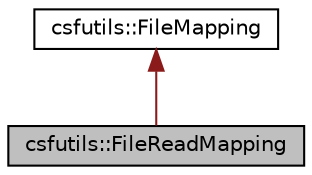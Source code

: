 digraph "csfutils::FileReadMapping"
{
 // LATEX_PDF_SIZE
  edge [fontname="Helvetica",fontsize="10",labelfontname="Helvetica",labelfontsize="10"];
  node [fontname="Helvetica",fontsize="10",shape=record];
  Node1 [label="csfutils::FileReadMapping",height=0.2,width=0.4,color="black", fillcolor="grey75", style="filled", fontcolor="black",tooltip=" "];
  Node2 -> Node1 [dir="back",color="firebrick4",fontsize="10",style="solid",fontname="Helvetica"];
  Node2 [label="csfutils::FileMapping",height=0.2,width=0.4,color="black", fillcolor="white", style="filled",URL="$classcsfutils_1_1_file_mapping.html",tooltip=" "];
}

